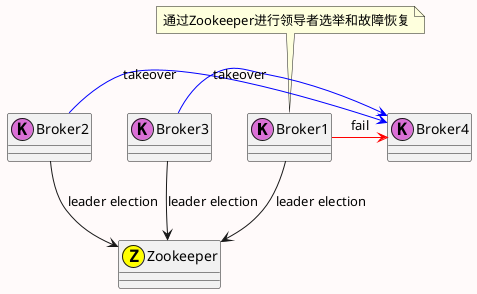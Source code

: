 @startuml
skinparam backgroundColor #FFFAFA

class Broker1 << (K,orchid) >>
class Broker2 << (K,orchid) >>
class Broker3 << (K,orchid) >>
class Broker4 << (K,orchid) >>
class Zookeeper << (Z,yellow) >>

Broker1 --> Zookeeper : leader election
Broker2 --> Zookeeper : leader election
Broker3 --> Zookeeper : leader election

Broker1 -[#red]> Broker4 : fail
Broker2 -[#blue]> Broker4 : takeover
Broker3 -[#blue]> Broker4 : takeover

note top of Broker1 : 通过Zookeeper进行领导者选举和故障恢复
@enduml
